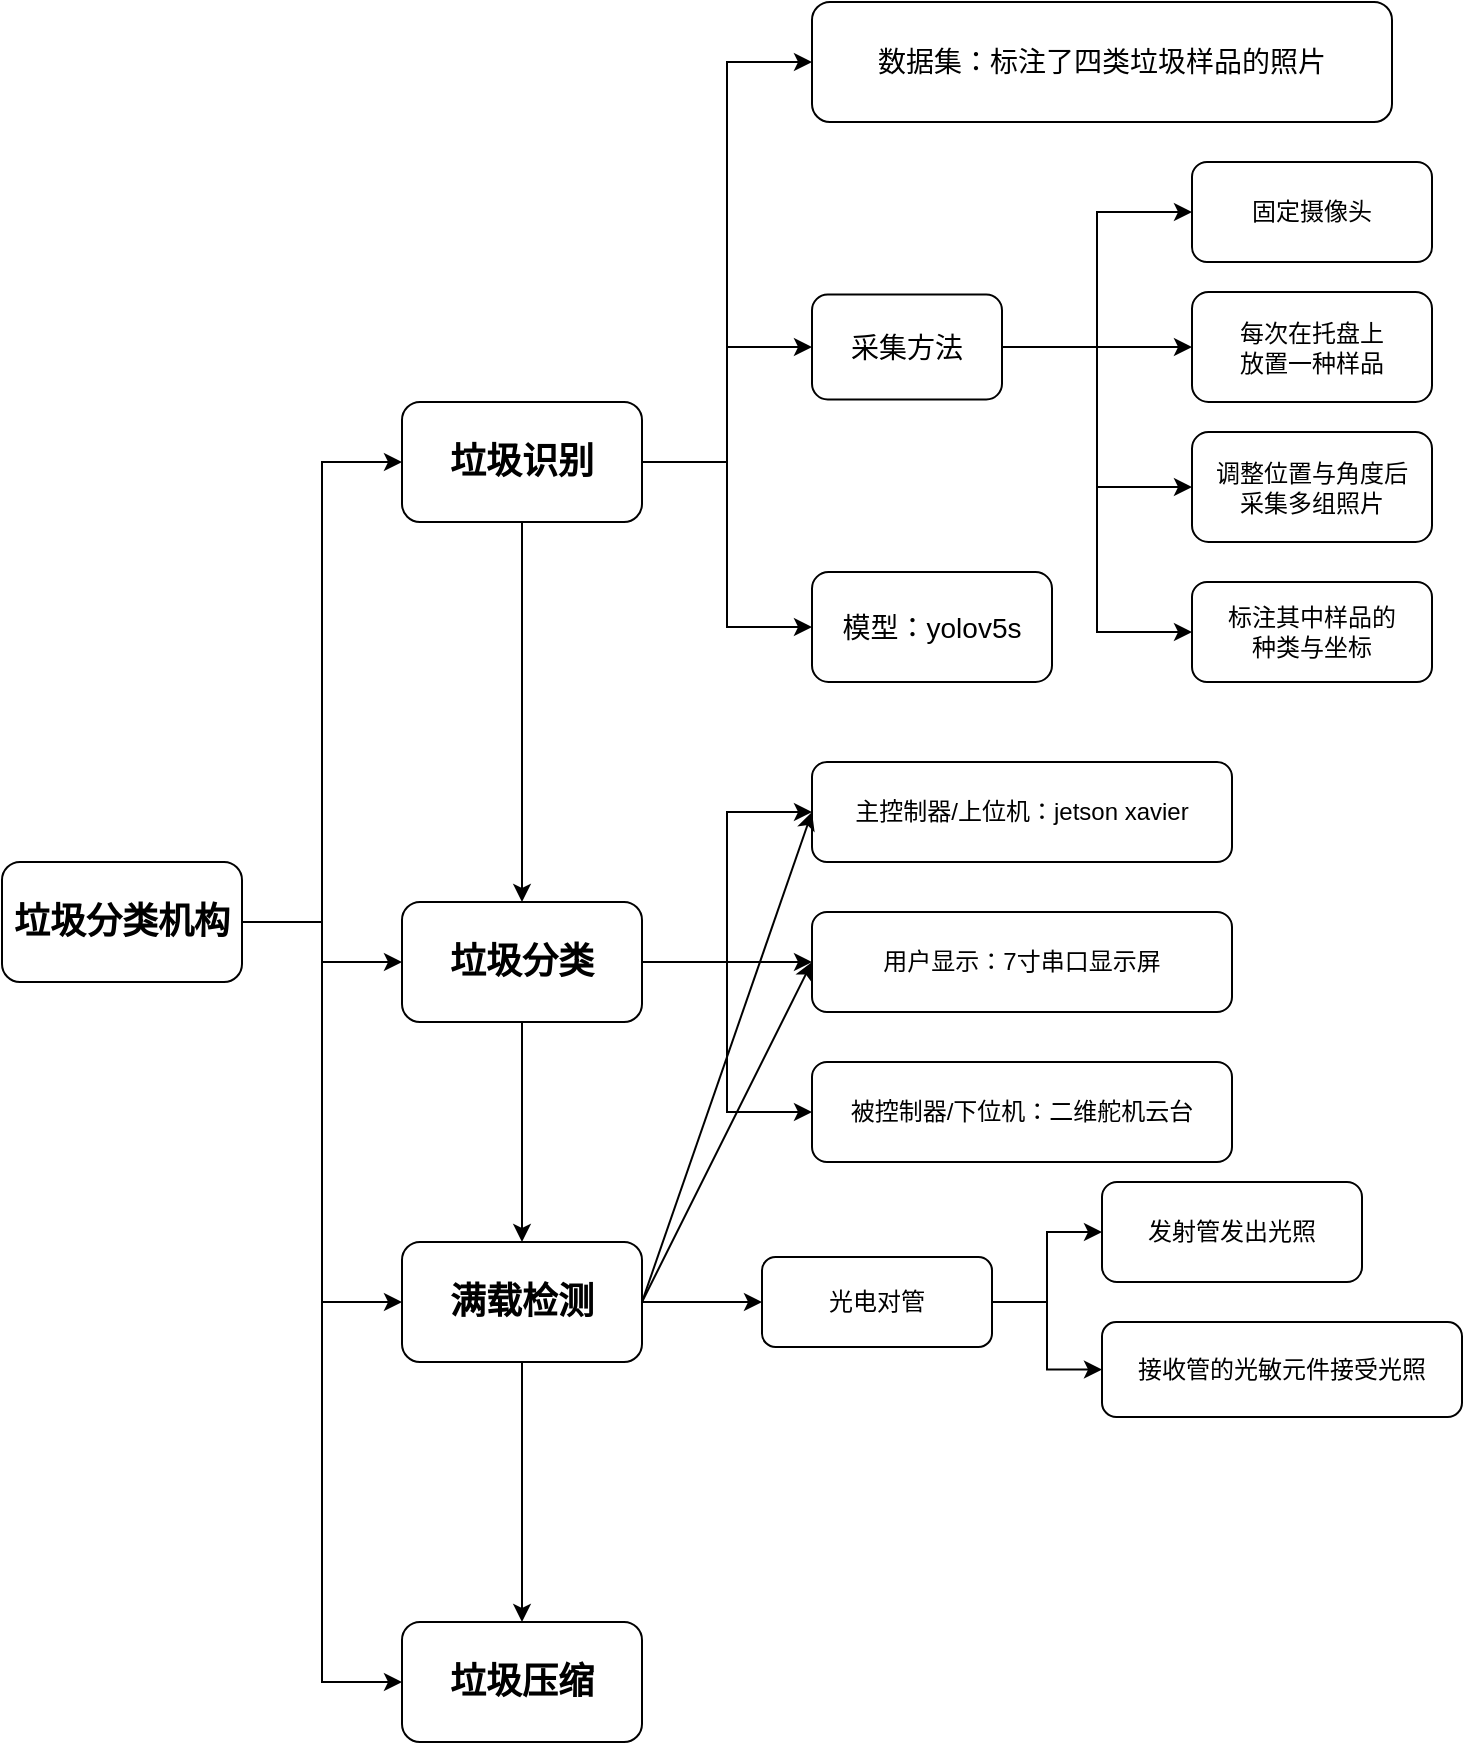 <mxfile version="21.8.1" type="github">
  <diagram name="Page-1" id="BWco238264VMgyxwHM1U">
    <mxGraphModel dx="1166" dy="743" grid="1" gridSize="10" guides="1" tooltips="1" connect="1" arrows="1" fold="1" page="1" pageScale="1" pageWidth="850" pageHeight="1100" math="0" shadow="0">
      <root>
        <mxCell id="0" />
        <mxCell id="1" parent="0" />
        <mxCell id="Q-Ww03kxYp7yDKCnBUsY-9" style="edgeStyle=orthogonalEdgeStyle;rounded=0;orthogonalLoop=1;jettySize=auto;html=1;exitX=1;exitY=0.5;exitDx=0;exitDy=0;entryX=0;entryY=0.5;entryDx=0;entryDy=0;" edge="1" parent="1" source="Q-Ww03kxYp7yDKCnBUsY-2" target="Q-Ww03kxYp7yDKCnBUsY-3">
          <mxGeometry relative="1" as="geometry">
            <Array as="points">
              <mxPoint x="180" y="580" />
              <mxPoint x="180" y="350" />
            </Array>
          </mxGeometry>
        </mxCell>
        <mxCell id="Q-Ww03kxYp7yDKCnBUsY-12" style="edgeStyle=orthogonalEdgeStyle;rounded=0;orthogonalLoop=1;jettySize=auto;html=1;exitX=1;exitY=0.5;exitDx=0;exitDy=0;entryX=0;entryY=0.5;entryDx=0;entryDy=0;" edge="1" parent="1" source="Q-Ww03kxYp7yDKCnBUsY-2" target="Q-Ww03kxYp7yDKCnBUsY-5">
          <mxGeometry relative="1" as="geometry" />
        </mxCell>
        <mxCell id="Q-Ww03kxYp7yDKCnBUsY-13" style="edgeStyle=orthogonalEdgeStyle;rounded=0;orthogonalLoop=1;jettySize=auto;html=1;entryX=0;entryY=0.5;entryDx=0;entryDy=0;" edge="1" parent="1" source="Q-Ww03kxYp7yDKCnBUsY-2" target="Q-Ww03kxYp7yDKCnBUsY-4">
          <mxGeometry relative="1" as="geometry" />
        </mxCell>
        <mxCell id="Q-Ww03kxYp7yDKCnBUsY-14" style="edgeStyle=orthogonalEdgeStyle;rounded=0;orthogonalLoop=1;jettySize=auto;html=1;entryX=0;entryY=0.5;entryDx=0;entryDy=0;" edge="1" parent="1" source="Q-Ww03kxYp7yDKCnBUsY-2" target="Q-Ww03kxYp7yDKCnBUsY-6">
          <mxGeometry relative="1" as="geometry">
            <Array as="points">
              <mxPoint x="180" y="580" />
              <mxPoint x="180" y="960" />
            </Array>
          </mxGeometry>
        </mxCell>
        <mxCell id="Q-Ww03kxYp7yDKCnBUsY-2" value="&lt;b&gt;&lt;font style=&quot;font-size: 18px;&quot;&gt;垃圾分类机构&lt;/font&gt;&lt;/b&gt;" style="rounded=1;whiteSpace=wrap;html=1;" vertex="1" parent="1">
          <mxGeometry x="20" y="550" width="120" height="60" as="geometry" />
        </mxCell>
        <mxCell id="Q-Ww03kxYp7yDKCnBUsY-31" style="edgeStyle=orthogonalEdgeStyle;rounded=0;orthogonalLoop=1;jettySize=auto;html=1;exitX=1;exitY=0.5;exitDx=0;exitDy=0;entryX=0;entryY=0.5;entryDx=0;entryDy=0;" edge="1" parent="1" source="Q-Ww03kxYp7yDKCnBUsY-3" target="Q-Ww03kxYp7yDKCnBUsY-20">
          <mxGeometry relative="1" as="geometry" />
        </mxCell>
        <mxCell id="Q-Ww03kxYp7yDKCnBUsY-32" style="edgeStyle=orthogonalEdgeStyle;rounded=0;orthogonalLoop=1;jettySize=auto;html=1;exitX=1;exitY=0.5;exitDx=0;exitDy=0;entryX=0;entryY=0.5;entryDx=0;entryDy=0;" edge="1" parent="1" source="Q-Ww03kxYp7yDKCnBUsY-3" target="Q-Ww03kxYp7yDKCnBUsY-22">
          <mxGeometry relative="1" as="geometry" />
        </mxCell>
        <mxCell id="Q-Ww03kxYp7yDKCnBUsY-33" style="edgeStyle=orthogonalEdgeStyle;rounded=0;orthogonalLoop=1;jettySize=auto;html=1;exitX=1;exitY=0.5;exitDx=0;exitDy=0;entryX=0;entryY=0.5;entryDx=0;entryDy=0;" edge="1" parent="1" source="Q-Ww03kxYp7yDKCnBUsY-3" target="Q-Ww03kxYp7yDKCnBUsY-19">
          <mxGeometry relative="1" as="geometry" />
        </mxCell>
        <mxCell id="Q-Ww03kxYp7yDKCnBUsY-3" value="&lt;b&gt;&lt;font style=&quot;font-size: 18px;&quot;&gt;垃圾识别&lt;/font&gt;&lt;/b&gt;" style="rounded=1;whiteSpace=wrap;html=1;" vertex="1" parent="1">
          <mxGeometry x="220" y="320" width="120" height="60" as="geometry" />
        </mxCell>
        <mxCell id="Q-Ww03kxYp7yDKCnBUsY-48" style="edgeStyle=orthogonalEdgeStyle;rounded=0;orthogonalLoop=1;jettySize=auto;html=1;exitX=1;exitY=0.5;exitDx=0;exitDy=0;entryX=0;entryY=0.5;entryDx=0;entryDy=0;" edge="1" parent="1" source="Q-Ww03kxYp7yDKCnBUsY-4" target="Q-Ww03kxYp7yDKCnBUsY-46">
          <mxGeometry relative="1" as="geometry" />
        </mxCell>
        <mxCell id="Q-Ww03kxYp7yDKCnBUsY-4" value="&lt;b&gt;&lt;font style=&quot;font-size: 18px;&quot;&gt;满载检测&lt;/font&gt;&lt;/b&gt;" style="rounded=1;whiteSpace=wrap;html=1;" vertex="1" parent="1">
          <mxGeometry x="220" y="740" width="120" height="60" as="geometry" />
        </mxCell>
        <mxCell id="Q-Ww03kxYp7yDKCnBUsY-38" style="edgeStyle=orthogonalEdgeStyle;rounded=0;orthogonalLoop=1;jettySize=auto;html=1;exitX=1;exitY=0.5;exitDx=0;exitDy=0;entryX=0;entryY=0.5;entryDx=0;entryDy=0;" edge="1" parent="1" source="Q-Ww03kxYp7yDKCnBUsY-5" target="Q-Ww03kxYp7yDKCnBUsY-35">
          <mxGeometry relative="1" as="geometry" />
        </mxCell>
        <mxCell id="Q-Ww03kxYp7yDKCnBUsY-39" style="edgeStyle=orthogonalEdgeStyle;rounded=0;orthogonalLoop=1;jettySize=auto;html=1;exitX=1;exitY=0.5;exitDx=0;exitDy=0;entryX=0;entryY=0.5;entryDx=0;entryDy=0;" edge="1" parent="1" source="Q-Ww03kxYp7yDKCnBUsY-5" target="Q-Ww03kxYp7yDKCnBUsY-36">
          <mxGeometry relative="1" as="geometry" />
        </mxCell>
        <mxCell id="Q-Ww03kxYp7yDKCnBUsY-40" style="edgeStyle=orthogonalEdgeStyle;rounded=0;orthogonalLoop=1;jettySize=auto;html=1;exitX=1;exitY=0.5;exitDx=0;exitDy=0;entryX=0;entryY=0.5;entryDx=0;entryDy=0;" edge="1" parent="1" source="Q-Ww03kxYp7yDKCnBUsY-5" target="Q-Ww03kxYp7yDKCnBUsY-37">
          <mxGeometry relative="1" as="geometry" />
        </mxCell>
        <mxCell id="Q-Ww03kxYp7yDKCnBUsY-5" value="&lt;b&gt;&lt;font style=&quot;font-size: 18px;&quot;&gt;垃圾分类&lt;/font&gt;&lt;/b&gt;" style="rounded=1;whiteSpace=wrap;html=1;" vertex="1" parent="1">
          <mxGeometry x="220" y="570" width="120" height="60" as="geometry" />
        </mxCell>
        <mxCell id="Q-Ww03kxYp7yDKCnBUsY-6" value="&lt;b&gt;&lt;font style=&quot;font-size: 18px;&quot;&gt;垃圾压缩&lt;/font&gt;&lt;/b&gt;" style="rounded=1;whiteSpace=wrap;html=1;" vertex="1" parent="1">
          <mxGeometry x="220" y="930" width="120" height="60" as="geometry" />
        </mxCell>
        <mxCell id="Q-Ww03kxYp7yDKCnBUsY-16" value="" style="endArrow=classic;html=1;rounded=0;exitX=0.5;exitY=1;exitDx=0;exitDy=0;entryX=0.5;entryY=0;entryDx=0;entryDy=0;" edge="1" parent="1" source="Q-Ww03kxYp7yDKCnBUsY-3" target="Q-Ww03kxYp7yDKCnBUsY-5">
          <mxGeometry width="50" height="50" relative="1" as="geometry">
            <mxPoint x="320" y="580" as="sourcePoint" />
            <mxPoint x="360" y="600" as="targetPoint" />
          </mxGeometry>
        </mxCell>
        <mxCell id="Q-Ww03kxYp7yDKCnBUsY-17" value="" style="endArrow=classic;html=1;rounded=0;exitX=0.5;exitY=1;exitDx=0;exitDy=0;entryX=0.5;entryY=0;entryDx=0;entryDy=0;" edge="1" parent="1" source="Q-Ww03kxYp7yDKCnBUsY-5" target="Q-Ww03kxYp7yDKCnBUsY-4">
          <mxGeometry width="50" height="50" relative="1" as="geometry">
            <mxPoint x="320" y="580" as="sourcePoint" />
            <mxPoint x="370" y="530" as="targetPoint" />
          </mxGeometry>
        </mxCell>
        <mxCell id="Q-Ww03kxYp7yDKCnBUsY-18" value="" style="endArrow=classic;html=1;rounded=0;exitX=0.5;exitY=1;exitDx=0;exitDy=0;entryX=0.5;entryY=0;entryDx=0;entryDy=0;" edge="1" parent="1" source="Q-Ww03kxYp7yDKCnBUsY-4" target="Q-Ww03kxYp7yDKCnBUsY-6">
          <mxGeometry width="50" height="50" relative="1" as="geometry">
            <mxPoint x="320" y="580" as="sourcePoint" />
            <mxPoint x="370" y="530" as="targetPoint" />
          </mxGeometry>
        </mxCell>
        <mxCell id="Q-Ww03kxYp7yDKCnBUsY-19" value="&lt;font style=&quot;font-size: 14px;&quot;&gt;&lt;span style=&quot;&quot; lang=&quot;EN-US&quot;&gt;模型：&lt;/span&gt;&lt;span style=&quot;font-family: Calibri, sans-serif;&quot; lang=&quot;EN-US&quot;&gt;yolov5s&lt;/span&gt;&lt;/font&gt;" style="rounded=1;whiteSpace=wrap;html=1;" vertex="1" parent="1">
          <mxGeometry x="425" y="405" width="120" height="55" as="geometry" />
        </mxCell>
        <mxCell id="Q-Ww03kxYp7yDKCnBUsY-20" value="&lt;font style=&quot;&quot;&gt;&lt;font style=&quot;font-size: 14px;&quot;&gt;数据集：标注了四类垃圾样品的照片&lt;/font&gt;&lt;br&gt;&lt;/font&gt;" style="rounded=1;whiteSpace=wrap;html=1;" vertex="1" parent="1">
          <mxGeometry x="425" y="120" width="290" height="60" as="geometry" />
        </mxCell>
        <mxCell id="Q-Ww03kxYp7yDKCnBUsY-27" style="edgeStyle=orthogonalEdgeStyle;rounded=0;orthogonalLoop=1;jettySize=auto;html=1;exitX=1;exitY=0.5;exitDx=0;exitDy=0;entryX=0;entryY=0.5;entryDx=0;entryDy=0;" edge="1" parent="1" source="Q-Ww03kxYp7yDKCnBUsY-22" target="Q-Ww03kxYp7yDKCnBUsY-23">
          <mxGeometry relative="1" as="geometry" />
        </mxCell>
        <mxCell id="Q-Ww03kxYp7yDKCnBUsY-28" style="edgeStyle=orthogonalEdgeStyle;rounded=0;orthogonalLoop=1;jettySize=auto;html=1;exitX=1;exitY=0.5;exitDx=0;exitDy=0;entryX=0;entryY=0.5;entryDx=0;entryDy=0;" edge="1" parent="1" source="Q-Ww03kxYp7yDKCnBUsY-22" target="Q-Ww03kxYp7yDKCnBUsY-24">
          <mxGeometry relative="1" as="geometry" />
        </mxCell>
        <mxCell id="Q-Ww03kxYp7yDKCnBUsY-29" style="edgeStyle=orthogonalEdgeStyle;rounded=0;orthogonalLoop=1;jettySize=auto;html=1;exitX=1;exitY=0.5;exitDx=0;exitDy=0;entryX=0;entryY=0.5;entryDx=0;entryDy=0;" edge="1" parent="1" source="Q-Ww03kxYp7yDKCnBUsY-22" target="Q-Ww03kxYp7yDKCnBUsY-25">
          <mxGeometry relative="1" as="geometry" />
        </mxCell>
        <mxCell id="Q-Ww03kxYp7yDKCnBUsY-30" style="edgeStyle=orthogonalEdgeStyle;rounded=0;orthogonalLoop=1;jettySize=auto;html=1;exitX=1;exitY=0.5;exitDx=0;exitDy=0;entryX=0;entryY=0.5;entryDx=0;entryDy=0;" edge="1" parent="1" source="Q-Ww03kxYp7yDKCnBUsY-22" target="Q-Ww03kxYp7yDKCnBUsY-26">
          <mxGeometry relative="1" as="geometry" />
        </mxCell>
        <mxCell id="Q-Ww03kxYp7yDKCnBUsY-22" value="&lt;font style=&quot;font-size: 14px;&quot;&gt;采集方法&lt;/font&gt;" style="rounded=1;whiteSpace=wrap;html=1;" vertex="1" parent="1">
          <mxGeometry x="425" y="266.25" width="95" height="52.5" as="geometry" />
        </mxCell>
        <mxCell id="Q-Ww03kxYp7yDKCnBUsY-23" value="固定摄像头" style="rounded=1;whiteSpace=wrap;html=1;" vertex="1" parent="1">
          <mxGeometry x="615" y="200" width="120" height="50" as="geometry" />
        </mxCell>
        <mxCell id="Q-Ww03kxYp7yDKCnBUsY-24" value="每次在托盘上&lt;br&gt;放置一种样品" style="rounded=1;whiteSpace=wrap;html=1;" vertex="1" parent="1">
          <mxGeometry x="615" y="265" width="120" height="55" as="geometry" />
        </mxCell>
        <mxCell id="Q-Ww03kxYp7yDKCnBUsY-25" value="调整位置与角度后&lt;br&gt;采集多组照片" style="rounded=1;whiteSpace=wrap;html=1;" vertex="1" parent="1">
          <mxGeometry x="615" y="335" width="120" height="55" as="geometry" />
        </mxCell>
        <mxCell id="Q-Ww03kxYp7yDKCnBUsY-26" value="&lt;font style=&quot;font-size: 12px;&quot;&gt;标注其中样品的&lt;br&gt;种类与坐标&lt;/font&gt;" style="rounded=1;whiteSpace=wrap;html=1;" vertex="1" parent="1">
          <mxGeometry x="615" y="410" width="120" height="50" as="geometry" />
        </mxCell>
        <mxCell id="Q-Ww03kxYp7yDKCnBUsY-35" value="主控制器/上位机：jetson xavier" style="rounded=1;whiteSpace=wrap;html=1;" vertex="1" parent="1">
          <mxGeometry x="425" y="500" width="210" height="50" as="geometry" />
        </mxCell>
        <mxCell id="Q-Ww03kxYp7yDKCnBUsY-36" value="被控制器/下位机：二维舵机云台" style="rounded=1;whiteSpace=wrap;html=1;" vertex="1" parent="1">
          <mxGeometry x="425" y="650" width="210" height="50" as="geometry" />
        </mxCell>
        <mxCell id="Q-Ww03kxYp7yDKCnBUsY-37" value="用户显示：7寸串口显示屏" style="rounded=1;whiteSpace=wrap;html=1;" vertex="1" parent="1">
          <mxGeometry x="425" y="575" width="210" height="50" as="geometry" />
        </mxCell>
        <mxCell id="Q-Ww03kxYp7yDKCnBUsY-53" style="edgeStyle=orthogonalEdgeStyle;rounded=0;orthogonalLoop=1;jettySize=auto;html=1;exitX=1;exitY=0.5;exitDx=0;exitDy=0;entryX=0;entryY=0.5;entryDx=0;entryDy=0;" edge="1" parent="1" source="Q-Ww03kxYp7yDKCnBUsY-46" target="Q-Ww03kxYp7yDKCnBUsY-51">
          <mxGeometry relative="1" as="geometry" />
        </mxCell>
        <mxCell id="Q-Ww03kxYp7yDKCnBUsY-54" style="edgeStyle=orthogonalEdgeStyle;rounded=0;orthogonalLoop=1;jettySize=auto;html=1;exitX=1;exitY=0.5;exitDx=0;exitDy=0;entryX=0;entryY=0.5;entryDx=0;entryDy=0;" edge="1" parent="1" source="Q-Ww03kxYp7yDKCnBUsY-46" target="Q-Ww03kxYp7yDKCnBUsY-52">
          <mxGeometry relative="1" as="geometry" />
        </mxCell>
        <mxCell id="Q-Ww03kxYp7yDKCnBUsY-46" value="光电对管" style="rounded=1;whiteSpace=wrap;html=1;" vertex="1" parent="1">
          <mxGeometry x="400" y="747.5" width="115" height="45" as="geometry" />
        </mxCell>
        <mxCell id="Q-Ww03kxYp7yDKCnBUsY-49" value="" style="endArrow=classic;html=1;rounded=0;exitX=1;exitY=0.5;exitDx=0;exitDy=0;entryX=0;entryY=0.5;entryDx=0;entryDy=0;" edge="1" parent="1" source="Q-Ww03kxYp7yDKCnBUsY-4" target="Q-Ww03kxYp7yDKCnBUsY-37">
          <mxGeometry width="50" height="50" relative="1" as="geometry">
            <mxPoint x="390" y="580" as="sourcePoint" />
            <mxPoint x="420" y="620" as="targetPoint" />
          </mxGeometry>
        </mxCell>
        <mxCell id="Q-Ww03kxYp7yDKCnBUsY-50" value="" style="endArrow=classic;html=1;rounded=0;exitX=1;exitY=0.5;exitDx=0;exitDy=0;entryX=0;entryY=0.5;entryDx=0;entryDy=0;" edge="1" parent="1" source="Q-Ww03kxYp7yDKCnBUsY-4" target="Q-Ww03kxYp7yDKCnBUsY-35">
          <mxGeometry width="50" height="50" relative="1" as="geometry">
            <mxPoint x="390" y="580" as="sourcePoint" />
            <mxPoint x="420" y="540" as="targetPoint" />
          </mxGeometry>
        </mxCell>
        <mxCell id="Q-Ww03kxYp7yDKCnBUsY-51" value="发射管发出光照" style="rounded=1;whiteSpace=wrap;html=1;" vertex="1" parent="1">
          <mxGeometry x="570" y="710" width="130" height="50" as="geometry" />
        </mxCell>
        <mxCell id="Q-Ww03kxYp7yDKCnBUsY-52" value="接收管的光敏元件接受光照" style="rounded=1;whiteSpace=wrap;html=1;" vertex="1" parent="1">
          <mxGeometry x="570" y="780" width="180" height="47.5" as="geometry" />
        </mxCell>
      </root>
    </mxGraphModel>
  </diagram>
</mxfile>
